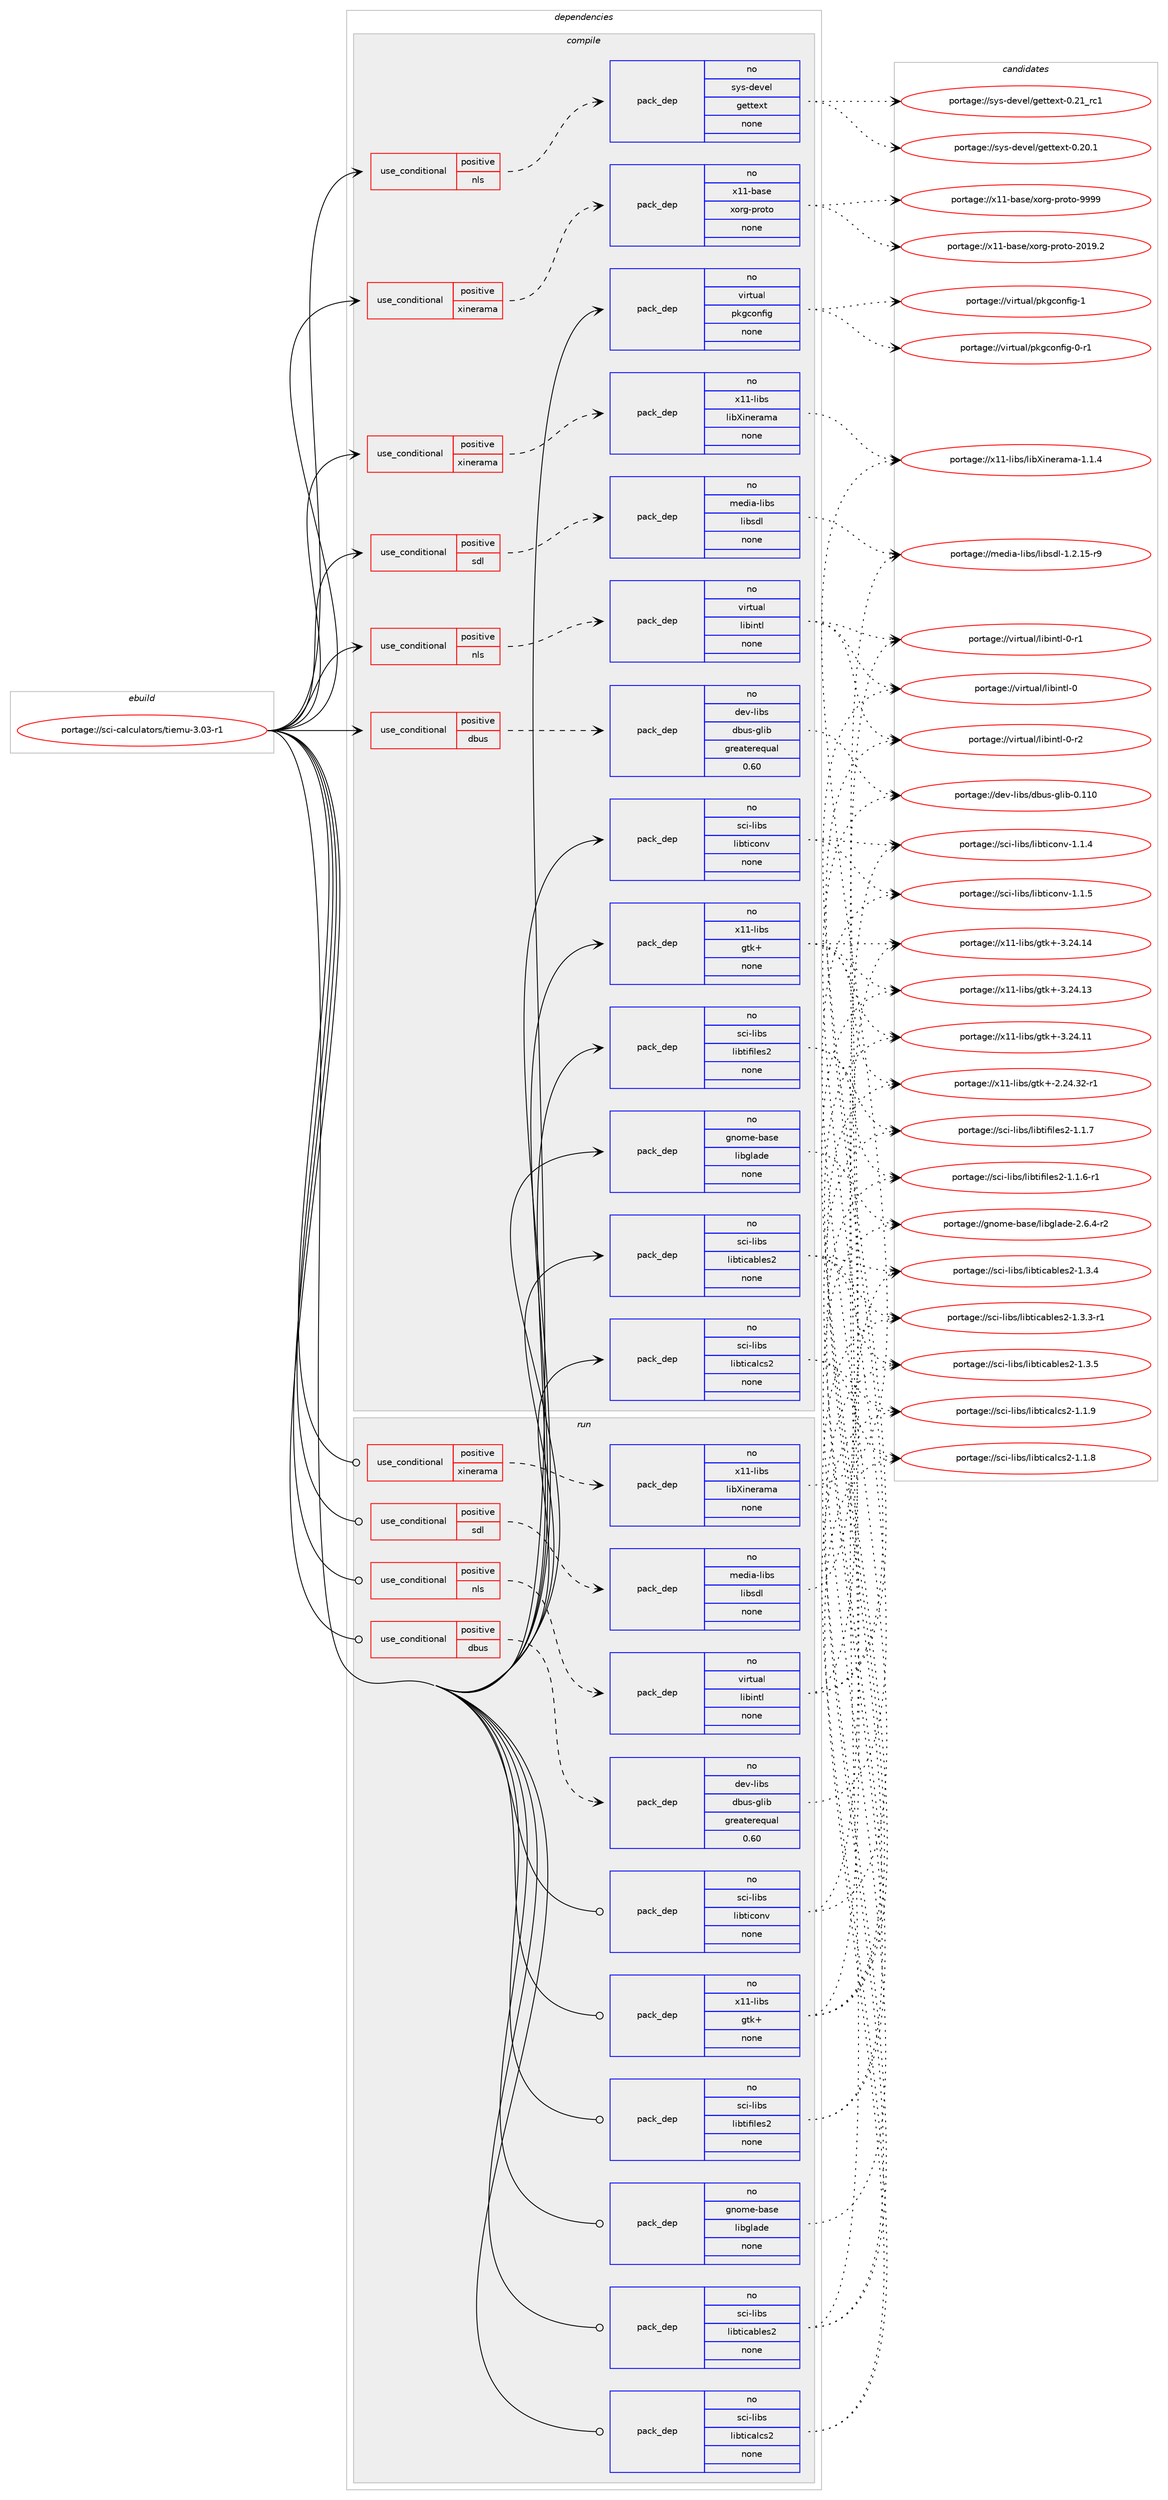 digraph prolog {

# *************
# Graph options
# *************

newrank=true;
concentrate=true;
compound=true;
graph [rankdir=LR,fontname=Helvetica,fontsize=10,ranksep=1.5];#, ranksep=2.5, nodesep=0.2];
edge  [arrowhead=vee];
node  [fontname=Helvetica,fontsize=10];

# **********
# The ebuild
# **********

subgraph cluster_leftcol {
color=gray;
rank=same;
label=<<i>ebuild</i>>;
id [label="portage://sci-calculators/tiemu-3.03-r1", color=red, width=4, href="../sci-calculators/tiemu-3.03-r1.svg"];
}

# ****************
# The dependencies
# ****************

subgraph cluster_midcol {
color=gray;
label=<<i>dependencies</i>>;
subgraph cluster_compile {
fillcolor="#eeeeee";
style=filled;
label=<<i>compile</i>>;
subgraph cond2853 {
dependency17823 [label=<<TABLE BORDER="0" CELLBORDER="1" CELLSPACING="0" CELLPADDING="4"><TR><TD ROWSPAN="3" CELLPADDING="10">use_conditional</TD></TR><TR><TD>positive</TD></TR><TR><TD>dbus</TD></TR></TABLE>>, shape=none, color=red];
subgraph pack14643 {
dependency17824 [label=<<TABLE BORDER="0" CELLBORDER="1" CELLSPACING="0" CELLPADDING="4" WIDTH="220"><TR><TD ROWSPAN="6" CELLPADDING="30">pack_dep</TD></TR><TR><TD WIDTH="110">no</TD></TR><TR><TD>dev-libs</TD></TR><TR><TD>dbus-glib</TD></TR><TR><TD>greaterequal</TD></TR><TR><TD>0.60</TD></TR></TABLE>>, shape=none, color=blue];
}
dependency17823:e -> dependency17824:w [weight=20,style="dashed",arrowhead="vee"];
}
id:e -> dependency17823:w [weight=20,style="solid",arrowhead="vee"];
subgraph cond2854 {
dependency17825 [label=<<TABLE BORDER="0" CELLBORDER="1" CELLSPACING="0" CELLPADDING="4"><TR><TD ROWSPAN="3" CELLPADDING="10">use_conditional</TD></TR><TR><TD>positive</TD></TR><TR><TD>nls</TD></TR></TABLE>>, shape=none, color=red];
subgraph pack14644 {
dependency17826 [label=<<TABLE BORDER="0" CELLBORDER="1" CELLSPACING="0" CELLPADDING="4" WIDTH="220"><TR><TD ROWSPAN="6" CELLPADDING="30">pack_dep</TD></TR><TR><TD WIDTH="110">no</TD></TR><TR><TD>sys-devel</TD></TR><TR><TD>gettext</TD></TR><TR><TD>none</TD></TR><TR><TD></TD></TR></TABLE>>, shape=none, color=blue];
}
dependency17825:e -> dependency17826:w [weight=20,style="dashed",arrowhead="vee"];
}
id:e -> dependency17825:w [weight=20,style="solid",arrowhead="vee"];
subgraph cond2855 {
dependency17827 [label=<<TABLE BORDER="0" CELLBORDER="1" CELLSPACING="0" CELLPADDING="4"><TR><TD ROWSPAN="3" CELLPADDING="10">use_conditional</TD></TR><TR><TD>positive</TD></TR><TR><TD>nls</TD></TR></TABLE>>, shape=none, color=red];
subgraph pack14645 {
dependency17828 [label=<<TABLE BORDER="0" CELLBORDER="1" CELLSPACING="0" CELLPADDING="4" WIDTH="220"><TR><TD ROWSPAN="6" CELLPADDING="30">pack_dep</TD></TR><TR><TD WIDTH="110">no</TD></TR><TR><TD>virtual</TD></TR><TR><TD>libintl</TD></TR><TR><TD>none</TD></TR><TR><TD></TD></TR></TABLE>>, shape=none, color=blue];
}
dependency17827:e -> dependency17828:w [weight=20,style="dashed",arrowhead="vee"];
}
id:e -> dependency17827:w [weight=20,style="solid",arrowhead="vee"];
subgraph cond2856 {
dependency17829 [label=<<TABLE BORDER="0" CELLBORDER="1" CELLSPACING="0" CELLPADDING="4"><TR><TD ROWSPAN="3" CELLPADDING="10">use_conditional</TD></TR><TR><TD>positive</TD></TR><TR><TD>sdl</TD></TR></TABLE>>, shape=none, color=red];
subgraph pack14646 {
dependency17830 [label=<<TABLE BORDER="0" CELLBORDER="1" CELLSPACING="0" CELLPADDING="4" WIDTH="220"><TR><TD ROWSPAN="6" CELLPADDING="30">pack_dep</TD></TR><TR><TD WIDTH="110">no</TD></TR><TR><TD>media-libs</TD></TR><TR><TD>libsdl</TD></TR><TR><TD>none</TD></TR><TR><TD></TD></TR></TABLE>>, shape=none, color=blue];
}
dependency17829:e -> dependency17830:w [weight=20,style="dashed",arrowhead="vee"];
}
id:e -> dependency17829:w [weight=20,style="solid",arrowhead="vee"];
subgraph cond2857 {
dependency17831 [label=<<TABLE BORDER="0" CELLBORDER="1" CELLSPACING="0" CELLPADDING="4"><TR><TD ROWSPAN="3" CELLPADDING="10">use_conditional</TD></TR><TR><TD>positive</TD></TR><TR><TD>xinerama</TD></TR></TABLE>>, shape=none, color=red];
subgraph pack14647 {
dependency17832 [label=<<TABLE BORDER="0" CELLBORDER="1" CELLSPACING="0" CELLPADDING="4" WIDTH="220"><TR><TD ROWSPAN="6" CELLPADDING="30">pack_dep</TD></TR><TR><TD WIDTH="110">no</TD></TR><TR><TD>x11-base</TD></TR><TR><TD>xorg-proto</TD></TR><TR><TD>none</TD></TR><TR><TD></TD></TR></TABLE>>, shape=none, color=blue];
}
dependency17831:e -> dependency17832:w [weight=20,style="dashed",arrowhead="vee"];
}
id:e -> dependency17831:w [weight=20,style="solid",arrowhead="vee"];
subgraph cond2858 {
dependency17833 [label=<<TABLE BORDER="0" CELLBORDER="1" CELLSPACING="0" CELLPADDING="4"><TR><TD ROWSPAN="3" CELLPADDING="10">use_conditional</TD></TR><TR><TD>positive</TD></TR><TR><TD>xinerama</TD></TR></TABLE>>, shape=none, color=red];
subgraph pack14648 {
dependency17834 [label=<<TABLE BORDER="0" CELLBORDER="1" CELLSPACING="0" CELLPADDING="4" WIDTH="220"><TR><TD ROWSPAN="6" CELLPADDING="30">pack_dep</TD></TR><TR><TD WIDTH="110">no</TD></TR><TR><TD>x11-libs</TD></TR><TR><TD>libXinerama</TD></TR><TR><TD>none</TD></TR><TR><TD></TD></TR></TABLE>>, shape=none, color=blue];
}
dependency17833:e -> dependency17834:w [weight=20,style="dashed",arrowhead="vee"];
}
id:e -> dependency17833:w [weight=20,style="solid",arrowhead="vee"];
subgraph pack14649 {
dependency17835 [label=<<TABLE BORDER="0" CELLBORDER="1" CELLSPACING="0" CELLPADDING="4" WIDTH="220"><TR><TD ROWSPAN="6" CELLPADDING="30">pack_dep</TD></TR><TR><TD WIDTH="110">no</TD></TR><TR><TD>gnome-base</TD></TR><TR><TD>libglade</TD></TR><TR><TD>none</TD></TR><TR><TD></TD></TR></TABLE>>, shape=none, color=blue];
}
id:e -> dependency17835:w [weight=20,style="solid",arrowhead="vee"];
subgraph pack14650 {
dependency17836 [label=<<TABLE BORDER="0" CELLBORDER="1" CELLSPACING="0" CELLPADDING="4" WIDTH="220"><TR><TD ROWSPAN="6" CELLPADDING="30">pack_dep</TD></TR><TR><TD WIDTH="110">no</TD></TR><TR><TD>sci-libs</TD></TR><TR><TD>libticables2</TD></TR><TR><TD>none</TD></TR><TR><TD></TD></TR></TABLE>>, shape=none, color=blue];
}
id:e -> dependency17836:w [weight=20,style="solid",arrowhead="vee"];
subgraph pack14651 {
dependency17837 [label=<<TABLE BORDER="0" CELLBORDER="1" CELLSPACING="0" CELLPADDING="4" WIDTH="220"><TR><TD ROWSPAN="6" CELLPADDING="30">pack_dep</TD></TR><TR><TD WIDTH="110">no</TD></TR><TR><TD>sci-libs</TD></TR><TR><TD>libticalcs2</TD></TR><TR><TD>none</TD></TR><TR><TD></TD></TR></TABLE>>, shape=none, color=blue];
}
id:e -> dependency17837:w [weight=20,style="solid",arrowhead="vee"];
subgraph pack14652 {
dependency17838 [label=<<TABLE BORDER="0" CELLBORDER="1" CELLSPACING="0" CELLPADDING="4" WIDTH="220"><TR><TD ROWSPAN="6" CELLPADDING="30">pack_dep</TD></TR><TR><TD WIDTH="110">no</TD></TR><TR><TD>sci-libs</TD></TR><TR><TD>libticonv</TD></TR><TR><TD>none</TD></TR><TR><TD></TD></TR></TABLE>>, shape=none, color=blue];
}
id:e -> dependency17838:w [weight=20,style="solid",arrowhead="vee"];
subgraph pack14653 {
dependency17839 [label=<<TABLE BORDER="0" CELLBORDER="1" CELLSPACING="0" CELLPADDING="4" WIDTH="220"><TR><TD ROWSPAN="6" CELLPADDING="30">pack_dep</TD></TR><TR><TD WIDTH="110">no</TD></TR><TR><TD>sci-libs</TD></TR><TR><TD>libtifiles2</TD></TR><TR><TD>none</TD></TR><TR><TD></TD></TR></TABLE>>, shape=none, color=blue];
}
id:e -> dependency17839:w [weight=20,style="solid",arrowhead="vee"];
subgraph pack14654 {
dependency17840 [label=<<TABLE BORDER="0" CELLBORDER="1" CELLSPACING="0" CELLPADDING="4" WIDTH="220"><TR><TD ROWSPAN="6" CELLPADDING="30">pack_dep</TD></TR><TR><TD WIDTH="110">no</TD></TR><TR><TD>virtual</TD></TR><TR><TD>pkgconfig</TD></TR><TR><TD>none</TD></TR><TR><TD></TD></TR></TABLE>>, shape=none, color=blue];
}
id:e -> dependency17840:w [weight=20,style="solid",arrowhead="vee"];
subgraph pack14655 {
dependency17841 [label=<<TABLE BORDER="0" CELLBORDER="1" CELLSPACING="0" CELLPADDING="4" WIDTH="220"><TR><TD ROWSPAN="6" CELLPADDING="30">pack_dep</TD></TR><TR><TD WIDTH="110">no</TD></TR><TR><TD>x11-libs</TD></TR><TR><TD>gtk+</TD></TR><TR><TD>none</TD></TR><TR><TD></TD></TR></TABLE>>, shape=none, color=blue];
}
id:e -> dependency17841:w [weight=20,style="solid",arrowhead="vee"];
}
subgraph cluster_compileandrun {
fillcolor="#eeeeee";
style=filled;
label=<<i>compile and run</i>>;
}
subgraph cluster_run {
fillcolor="#eeeeee";
style=filled;
label=<<i>run</i>>;
subgraph cond2859 {
dependency17842 [label=<<TABLE BORDER="0" CELLBORDER="1" CELLSPACING="0" CELLPADDING="4"><TR><TD ROWSPAN="3" CELLPADDING="10">use_conditional</TD></TR><TR><TD>positive</TD></TR><TR><TD>dbus</TD></TR></TABLE>>, shape=none, color=red];
subgraph pack14656 {
dependency17843 [label=<<TABLE BORDER="0" CELLBORDER="1" CELLSPACING="0" CELLPADDING="4" WIDTH="220"><TR><TD ROWSPAN="6" CELLPADDING="30">pack_dep</TD></TR><TR><TD WIDTH="110">no</TD></TR><TR><TD>dev-libs</TD></TR><TR><TD>dbus-glib</TD></TR><TR><TD>greaterequal</TD></TR><TR><TD>0.60</TD></TR></TABLE>>, shape=none, color=blue];
}
dependency17842:e -> dependency17843:w [weight=20,style="dashed",arrowhead="vee"];
}
id:e -> dependency17842:w [weight=20,style="solid",arrowhead="odot"];
subgraph cond2860 {
dependency17844 [label=<<TABLE BORDER="0" CELLBORDER="1" CELLSPACING="0" CELLPADDING="4"><TR><TD ROWSPAN="3" CELLPADDING="10">use_conditional</TD></TR><TR><TD>positive</TD></TR><TR><TD>nls</TD></TR></TABLE>>, shape=none, color=red];
subgraph pack14657 {
dependency17845 [label=<<TABLE BORDER="0" CELLBORDER="1" CELLSPACING="0" CELLPADDING="4" WIDTH="220"><TR><TD ROWSPAN="6" CELLPADDING="30">pack_dep</TD></TR><TR><TD WIDTH="110">no</TD></TR><TR><TD>virtual</TD></TR><TR><TD>libintl</TD></TR><TR><TD>none</TD></TR><TR><TD></TD></TR></TABLE>>, shape=none, color=blue];
}
dependency17844:e -> dependency17845:w [weight=20,style="dashed",arrowhead="vee"];
}
id:e -> dependency17844:w [weight=20,style="solid",arrowhead="odot"];
subgraph cond2861 {
dependency17846 [label=<<TABLE BORDER="0" CELLBORDER="1" CELLSPACING="0" CELLPADDING="4"><TR><TD ROWSPAN="3" CELLPADDING="10">use_conditional</TD></TR><TR><TD>positive</TD></TR><TR><TD>sdl</TD></TR></TABLE>>, shape=none, color=red];
subgraph pack14658 {
dependency17847 [label=<<TABLE BORDER="0" CELLBORDER="1" CELLSPACING="0" CELLPADDING="4" WIDTH="220"><TR><TD ROWSPAN="6" CELLPADDING="30">pack_dep</TD></TR><TR><TD WIDTH="110">no</TD></TR><TR><TD>media-libs</TD></TR><TR><TD>libsdl</TD></TR><TR><TD>none</TD></TR><TR><TD></TD></TR></TABLE>>, shape=none, color=blue];
}
dependency17846:e -> dependency17847:w [weight=20,style="dashed",arrowhead="vee"];
}
id:e -> dependency17846:w [weight=20,style="solid",arrowhead="odot"];
subgraph cond2862 {
dependency17848 [label=<<TABLE BORDER="0" CELLBORDER="1" CELLSPACING="0" CELLPADDING="4"><TR><TD ROWSPAN="3" CELLPADDING="10">use_conditional</TD></TR><TR><TD>positive</TD></TR><TR><TD>xinerama</TD></TR></TABLE>>, shape=none, color=red];
subgraph pack14659 {
dependency17849 [label=<<TABLE BORDER="0" CELLBORDER="1" CELLSPACING="0" CELLPADDING="4" WIDTH="220"><TR><TD ROWSPAN="6" CELLPADDING="30">pack_dep</TD></TR><TR><TD WIDTH="110">no</TD></TR><TR><TD>x11-libs</TD></TR><TR><TD>libXinerama</TD></TR><TR><TD>none</TD></TR><TR><TD></TD></TR></TABLE>>, shape=none, color=blue];
}
dependency17848:e -> dependency17849:w [weight=20,style="dashed",arrowhead="vee"];
}
id:e -> dependency17848:w [weight=20,style="solid",arrowhead="odot"];
subgraph pack14660 {
dependency17850 [label=<<TABLE BORDER="0" CELLBORDER="1" CELLSPACING="0" CELLPADDING="4" WIDTH="220"><TR><TD ROWSPAN="6" CELLPADDING="30">pack_dep</TD></TR><TR><TD WIDTH="110">no</TD></TR><TR><TD>gnome-base</TD></TR><TR><TD>libglade</TD></TR><TR><TD>none</TD></TR><TR><TD></TD></TR></TABLE>>, shape=none, color=blue];
}
id:e -> dependency17850:w [weight=20,style="solid",arrowhead="odot"];
subgraph pack14661 {
dependency17851 [label=<<TABLE BORDER="0" CELLBORDER="1" CELLSPACING="0" CELLPADDING="4" WIDTH="220"><TR><TD ROWSPAN="6" CELLPADDING="30">pack_dep</TD></TR><TR><TD WIDTH="110">no</TD></TR><TR><TD>sci-libs</TD></TR><TR><TD>libticables2</TD></TR><TR><TD>none</TD></TR><TR><TD></TD></TR></TABLE>>, shape=none, color=blue];
}
id:e -> dependency17851:w [weight=20,style="solid",arrowhead="odot"];
subgraph pack14662 {
dependency17852 [label=<<TABLE BORDER="0" CELLBORDER="1" CELLSPACING="0" CELLPADDING="4" WIDTH="220"><TR><TD ROWSPAN="6" CELLPADDING="30">pack_dep</TD></TR><TR><TD WIDTH="110">no</TD></TR><TR><TD>sci-libs</TD></TR><TR><TD>libticalcs2</TD></TR><TR><TD>none</TD></TR><TR><TD></TD></TR></TABLE>>, shape=none, color=blue];
}
id:e -> dependency17852:w [weight=20,style="solid",arrowhead="odot"];
subgraph pack14663 {
dependency17853 [label=<<TABLE BORDER="0" CELLBORDER="1" CELLSPACING="0" CELLPADDING="4" WIDTH="220"><TR><TD ROWSPAN="6" CELLPADDING="30">pack_dep</TD></TR><TR><TD WIDTH="110">no</TD></TR><TR><TD>sci-libs</TD></TR><TR><TD>libticonv</TD></TR><TR><TD>none</TD></TR><TR><TD></TD></TR></TABLE>>, shape=none, color=blue];
}
id:e -> dependency17853:w [weight=20,style="solid",arrowhead="odot"];
subgraph pack14664 {
dependency17854 [label=<<TABLE BORDER="0" CELLBORDER="1" CELLSPACING="0" CELLPADDING="4" WIDTH="220"><TR><TD ROWSPAN="6" CELLPADDING="30">pack_dep</TD></TR><TR><TD WIDTH="110">no</TD></TR><TR><TD>sci-libs</TD></TR><TR><TD>libtifiles2</TD></TR><TR><TD>none</TD></TR><TR><TD></TD></TR></TABLE>>, shape=none, color=blue];
}
id:e -> dependency17854:w [weight=20,style="solid",arrowhead="odot"];
subgraph pack14665 {
dependency17855 [label=<<TABLE BORDER="0" CELLBORDER="1" CELLSPACING="0" CELLPADDING="4" WIDTH="220"><TR><TD ROWSPAN="6" CELLPADDING="30">pack_dep</TD></TR><TR><TD WIDTH="110">no</TD></TR><TR><TD>x11-libs</TD></TR><TR><TD>gtk+</TD></TR><TR><TD>none</TD></TR><TR><TD></TD></TR></TABLE>>, shape=none, color=blue];
}
id:e -> dependency17855:w [weight=20,style="solid",arrowhead="odot"];
}
}

# **************
# The candidates
# **************

subgraph cluster_choices {
rank=same;
color=gray;
label=<<i>candidates</i>>;

subgraph choice14643 {
color=black;
nodesep=1;
choice100101118451081059811547100981171154510310810598454846494948 [label="portage://dev-libs/dbus-glib-0.110", color=red, width=4,href="../dev-libs/dbus-glib-0.110.svg"];
dependency17824:e -> choice100101118451081059811547100981171154510310810598454846494948:w [style=dotted,weight="100"];
}
subgraph choice14644 {
color=black;
nodesep=1;
choice11512111545100101118101108471031011161161011201164548465049951149949 [label="portage://sys-devel/gettext-0.21_rc1", color=red, width=4,href="../sys-devel/gettext-0.21_rc1.svg"];
choice115121115451001011181011084710310111611610112011645484650484649 [label="portage://sys-devel/gettext-0.20.1", color=red, width=4,href="../sys-devel/gettext-0.20.1.svg"];
dependency17826:e -> choice11512111545100101118101108471031011161161011201164548465049951149949:w [style=dotted,weight="100"];
dependency17826:e -> choice115121115451001011181011084710310111611610112011645484650484649:w [style=dotted,weight="100"];
}
subgraph choice14645 {
color=black;
nodesep=1;
choice11810511411611797108471081059810511011610845484511450 [label="portage://virtual/libintl-0-r2", color=red, width=4,href="../virtual/libintl-0-r2.svg"];
choice11810511411611797108471081059810511011610845484511449 [label="portage://virtual/libintl-0-r1", color=red, width=4,href="../virtual/libintl-0-r1.svg"];
choice1181051141161179710847108105981051101161084548 [label="portage://virtual/libintl-0", color=red, width=4,href="../virtual/libintl-0.svg"];
dependency17828:e -> choice11810511411611797108471081059810511011610845484511450:w [style=dotted,weight="100"];
dependency17828:e -> choice11810511411611797108471081059810511011610845484511449:w [style=dotted,weight="100"];
dependency17828:e -> choice1181051141161179710847108105981051101161084548:w [style=dotted,weight="100"];
}
subgraph choice14646 {
color=black;
nodesep=1;
choice1091011001059745108105981154710810598115100108454946504649534511457 [label="portage://media-libs/libsdl-1.2.15-r9", color=red, width=4,href="../media-libs/libsdl-1.2.15-r9.svg"];
dependency17830:e -> choice1091011001059745108105981154710810598115100108454946504649534511457:w [style=dotted,weight="100"];
}
subgraph choice14647 {
color=black;
nodesep=1;
choice120494945989711510147120111114103451121141111161114557575757 [label="portage://x11-base/xorg-proto-9999", color=red, width=4,href="../x11-base/xorg-proto-9999.svg"];
choice1204949459897115101471201111141034511211411111611145504849574650 [label="portage://x11-base/xorg-proto-2019.2", color=red, width=4,href="../x11-base/xorg-proto-2019.2.svg"];
dependency17832:e -> choice120494945989711510147120111114103451121141111161114557575757:w [style=dotted,weight="100"];
dependency17832:e -> choice1204949459897115101471201111141034511211411111611145504849574650:w [style=dotted,weight="100"];
}
subgraph choice14648 {
color=black;
nodesep=1;
choice120494945108105981154710810598881051101011149710997454946494652 [label="portage://x11-libs/libXinerama-1.1.4", color=red, width=4,href="../x11-libs/libXinerama-1.1.4.svg"];
dependency17834:e -> choice120494945108105981154710810598881051101011149710997454946494652:w [style=dotted,weight="100"];
}
subgraph choice14649 {
color=black;
nodesep=1;
choice1031101111091014598971151014710810598103108971001014550465446524511450 [label="portage://gnome-base/libglade-2.6.4-r2", color=red, width=4,href="../gnome-base/libglade-2.6.4-r2.svg"];
dependency17835:e -> choice1031101111091014598971151014710810598103108971001014550465446524511450:w [style=dotted,weight="100"];
}
subgraph choice14650 {
color=black;
nodesep=1;
choice115991054510810598115471081059811610599979810810111550454946514653 [label="portage://sci-libs/libticables2-1.3.5", color=red, width=4,href="../sci-libs/libticables2-1.3.5.svg"];
choice115991054510810598115471081059811610599979810810111550454946514652 [label="portage://sci-libs/libticables2-1.3.4", color=red, width=4,href="../sci-libs/libticables2-1.3.4.svg"];
choice1159910545108105981154710810598116105999798108101115504549465146514511449 [label="portage://sci-libs/libticables2-1.3.3-r1", color=red, width=4,href="../sci-libs/libticables2-1.3.3-r1.svg"];
dependency17836:e -> choice115991054510810598115471081059811610599979810810111550454946514653:w [style=dotted,weight="100"];
dependency17836:e -> choice115991054510810598115471081059811610599979810810111550454946514652:w [style=dotted,weight="100"];
dependency17836:e -> choice1159910545108105981154710810598116105999798108101115504549465146514511449:w [style=dotted,weight="100"];
}
subgraph choice14651 {
color=black;
nodesep=1;
choice115991054510810598115471081059811610599971089911550454946494657 [label="portage://sci-libs/libticalcs2-1.1.9", color=red, width=4,href="../sci-libs/libticalcs2-1.1.9.svg"];
choice115991054510810598115471081059811610599971089911550454946494656 [label="portage://sci-libs/libticalcs2-1.1.8", color=red, width=4,href="../sci-libs/libticalcs2-1.1.8.svg"];
dependency17837:e -> choice115991054510810598115471081059811610599971089911550454946494657:w [style=dotted,weight="100"];
dependency17837:e -> choice115991054510810598115471081059811610599971089911550454946494656:w [style=dotted,weight="100"];
}
subgraph choice14652 {
color=black;
nodesep=1;
choice115991054510810598115471081059811610599111110118454946494653 [label="portage://sci-libs/libticonv-1.1.5", color=red, width=4,href="../sci-libs/libticonv-1.1.5.svg"];
choice115991054510810598115471081059811610599111110118454946494652 [label="portage://sci-libs/libticonv-1.1.4", color=red, width=4,href="../sci-libs/libticonv-1.1.4.svg"];
dependency17838:e -> choice115991054510810598115471081059811610599111110118454946494653:w [style=dotted,weight="100"];
dependency17838:e -> choice115991054510810598115471081059811610599111110118454946494652:w [style=dotted,weight="100"];
}
subgraph choice14653 {
color=black;
nodesep=1;
choice115991054510810598115471081059811610510210510810111550454946494655 [label="portage://sci-libs/libtifiles2-1.1.7", color=red, width=4,href="../sci-libs/libtifiles2-1.1.7.svg"];
choice1159910545108105981154710810598116105102105108101115504549464946544511449 [label="portage://sci-libs/libtifiles2-1.1.6-r1", color=red, width=4,href="../sci-libs/libtifiles2-1.1.6-r1.svg"];
dependency17839:e -> choice115991054510810598115471081059811610510210510810111550454946494655:w [style=dotted,weight="100"];
dependency17839:e -> choice1159910545108105981154710810598116105102105108101115504549464946544511449:w [style=dotted,weight="100"];
}
subgraph choice14654 {
color=black;
nodesep=1;
choice1181051141161179710847112107103991111101021051034549 [label="portage://virtual/pkgconfig-1", color=red, width=4,href="../virtual/pkgconfig-1.svg"];
choice11810511411611797108471121071039911111010210510345484511449 [label="portage://virtual/pkgconfig-0-r1", color=red, width=4,href="../virtual/pkgconfig-0-r1.svg"];
dependency17840:e -> choice1181051141161179710847112107103991111101021051034549:w [style=dotted,weight="100"];
dependency17840:e -> choice11810511411611797108471121071039911111010210510345484511449:w [style=dotted,weight="100"];
}
subgraph choice14655 {
color=black;
nodesep=1;
choice1204949451081059811547103116107434551465052464952 [label="portage://x11-libs/gtk+-3.24.14", color=red, width=4,href="../x11-libs/gtk+-3.24.14.svg"];
choice1204949451081059811547103116107434551465052464951 [label="portage://x11-libs/gtk+-3.24.13", color=red, width=4,href="../x11-libs/gtk+-3.24.13.svg"];
choice1204949451081059811547103116107434551465052464949 [label="portage://x11-libs/gtk+-3.24.11", color=red, width=4,href="../x11-libs/gtk+-3.24.11.svg"];
choice12049494510810598115471031161074345504650524651504511449 [label="portage://x11-libs/gtk+-2.24.32-r1", color=red, width=4,href="../x11-libs/gtk+-2.24.32-r1.svg"];
dependency17841:e -> choice1204949451081059811547103116107434551465052464952:w [style=dotted,weight="100"];
dependency17841:e -> choice1204949451081059811547103116107434551465052464951:w [style=dotted,weight="100"];
dependency17841:e -> choice1204949451081059811547103116107434551465052464949:w [style=dotted,weight="100"];
dependency17841:e -> choice12049494510810598115471031161074345504650524651504511449:w [style=dotted,weight="100"];
}
subgraph choice14656 {
color=black;
nodesep=1;
choice100101118451081059811547100981171154510310810598454846494948 [label="portage://dev-libs/dbus-glib-0.110", color=red, width=4,href="../dev-libs/dbus-glib-0.110.svg"];
dependency17843:e -> choice100101118451081059811547100981171154510310810598454846494948:w [style=dotted,weight="100"];
}
subgraph choice14657 {
color=black;
nodesep=1;
choice11810511411611797108471081059810511011610845484511450 [label="portage://virtual/libintl-0-r2", color=red, width=4,href="../virtual/libintl-0-r2.svg"];
choice11810511411611797108471081059810511011610845484511449 [label="portage://virtual/libintl-0-r1", color=red, width=4,href="../virtual/libintl-0-r1.svg"];
choice1181051141161179710847108105981051101161084548 [label="portage://virtual/libintl-0", color=red, width=4,href="../virtual/libintl-0.svg"];
dependency17845:e -> choice11810511411611797108471081059810511011610845484511450:w [style=dotted,weight="100"];
dependency17845:e -> choice11810511411611797108471081059810511011610845484511449:w [style=dotted,weight="100"];
dependency17845:e -> choice1181051141161179710847108105981051101161084548:w [style=dotted,weight="100"];
}
subgraph choice14658 {
color=black;
nodesep=1;
choice1091011001059745108105981154710810598115100108454946504649534511457 [label="portage://media-libs/libsdl-1.2.15-r9", color=red, width=4,href="../media-libs/libsdl-1.2.15-r9.svg"];
dependency17847:e -> choice1091011001059745108105981154710810598115100108454946504649534511457:w [style=dotted,weight="100"];
}
subgraph choice14659 {
color=black;
nodesep=1;
choice120494945108105981154710810598881051101011149710997454946494652 [label="portage://x11-libs/libXinerama-1.1.4", color=red, width=4,href="../x11-libs/libXinerama-1.1.4.svg"];
dependency17849:e -> choice120494945108105981154710810598881051101011149710997454946494652:w [style=dotted,weight="100"];
}
subgraph choice14660 {
color=black;
nodesep=1;
choice1031101111091014598971151014710810598103108971001014550465446524511450 [label="portage://gnome-base/libglade-2.6.4-r2", color=red, width=4,href="../gnome-base/libglade-2.6.4-r2.svg"];
dependency17850:e -> choice1031101111091014598971151014710810598103108971001014550465446524511450:w [style=dotted,weight="100"];
}
subgraph choice14661 {
color=black;
nodesep=1;
choice115991054510810598115471081059811610599979810810111550454946514653 [label="portage://sci-libs/libticables2-1.3.5", color=red, width=4,href="../sci-libs/libticables2-1.3.5.svg"];
choice115991054510810598115471081059811610599979810810111550454946514652 [label="portage://sci-libs/libticables2-1.3.4", color=red, width=4,href="../sci-libs/libticables2-1.3.4.svg"];
choice1159910545108105981154710810598116105999798108101115504549465146514511449 [label="portage://sci-libs/libticables2-1.3.3-r1", color=red, width=4,href="../sci-libs/libticables2-1.3.3-r1.svg"];
dependency17851:e -> choice115991054510810598115471081059811610599979810810111550454946514653:w [style=dotted,weight="100"];
dependency17851:e -> choice115991054510810598115471081059811610599979810810111550454946514652:w [style=dotted,weight="100"];
dependency17851:e -> choice1159910545108105981154710810598116105999798108101115504549465146514511449:w [style=dotted,weight="100"];
}
subgraph choice14662 {
color=black;
nodesep=1;
choice115991054510810598115471081059811610599971089911550454946494657 [label="portage://sci-libs/libticalcs2-1.1.9", color=red, width=4,href="../sci-libs/libticalcs2-1.1.9.svg"];
choice115991054510810598115471081059811610599971089911550454946494656 [label="portage://sci-libs/libticalcs2-1.1.8", color=red, width=4,href="../sci-libs/libticalcs2-1.1.8.svg"];
dependency17852:e -> choice115991054510810598115471081059811610599971089911550454946494657:w [style=dotted,weight="100"];
dependency17852:e -> choice115991054510810598115471081059811610599971089911550454946494656:w [style=dotted,weight="100"];
}
subgraph choice14663 {
color=black;
nodesep=1;
choice115991054510810598115471081059811610599111110118454946494653 [label="portage://sci-libs/libticonv-1.1.5", color=red, width=4,href="../sci-libs/libticonv-1.1.5.svg"];
choice115991054510810598115471081059811610599111110118454946494652 [label="portage://sci-libs/libticonv-1.1.4", color=red, width=4,href="../sci-libs/libticonv-1.1.4.svg"];
dependency17853:e -> choice115991054510810598115471081059811610599111110118454946494653:w [style=dotted,weight="100"];
dependency17853:e -> choice115991054510810598115471081059811610599111110118454946494652:w [style=dotted,weight="100"];
}
subgraph choice14664 {
color=black;
nodesep=1;
choice115991054510810598115471081059811610510210510810111550454946494655 [label="portage://sci-libs/libtifiles2-1.1.7", color=red, width=4,href="../sci-libs/libtifiles2-1.1.7.svg"];
choice1159910545108105981154710810598116105102105108101115504549464946544511449 [label="portage://sci-libs/libtifiles2-1.1.6-r1", color=red, width=4,href="../sci-libs/libtifiles2-1.1.6-r1.svg"];
dependency17854:e -> choice115991054510810598115471081059811610510210510810111550454946494655:w [style=dotted,weight="100"];
dependency17854:e -> choice1159910545108105981154710810598116105102105108101115504549464946544511449:w [style=dotted,weight="100"];
}
subgraph choice14665 {
color=black;
nodesep=1;
choice1204949451081059811547103116107434551465052464952 [label="portage://x11-libs/gtk+-3.24.14", color=red, width=4,href="../x11-libs/gtk+-3.24.14.svg"];
choice1204949451081059811547103116107434551465052464951 [label="portage://x11-libs/gtk+-3.24.13", color=red, width=4,href="../x11-libs/gtk+-3.24.13.svg"];
choice1204949451081059811547103116107434551465052464949 [label="portage://x11-libs/gtk+-3.24.11", color=red, width=4,href="../x11-libs/gtk+-3.24.11.svg"];
choice12049494510810598115471031161074345504650524651504511449 [label="portage://x11-libs/gtk+-2.24.32-r1", color=red, width=4,href="../x11-libs/gtk+-2.24.32-r1.svg"];
dependency17855:e -> choice1204949451081059811547103116107434551465052464952:w [style=dotted,weight="100"];
dependency17855:e -> choice1204949451081059811547103116107434551465052464951:w [style=dotted,weight="100"];
dependency17855:e -> choice1204949451081059811547103116107434551465052464949:w [style=dotted,weight="100"];
dependency17855:e -> choice12049494510810598115471031161074345504650524651504511449:w [style=dotted,weight="100"];
}
}

}
